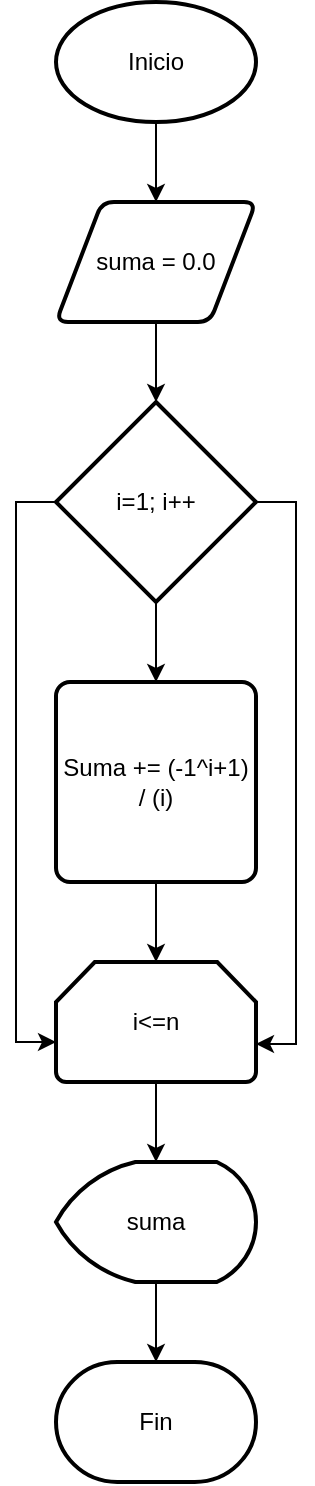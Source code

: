 <mxfile version="24.3.1" type="github">
  <diagram name="Página-1" id="liOpF-56ouaAyCHtR6cH">
    <mxGraphModel dx="879" dy="440" grid="1" gridSize="10" guides="1" tooltips="1" connect="1" arrows="1" fold="1" page="1" pageScale="1" pageWidth="827" pageHeight="1169" math="0" shadow="0">
      <root>
        <mxCell id="0" />
        <mxCell id="1" parent="0" />
        <mxCell id="7XgWrm8G9-q8L6pfrLiT-11" value="" style="edgeStyle=orthogonalEdgeStyle;rounded=0;orthogonalLoop=1;jettySize=auto;html=1;" edge="1" parent="1" source="7XgWrm8G9-q8L6pfrLiT-1" target="7XgWrm8G9-q8L6pfrLiT-2">
          <mxGeometry relative="1" as="geometry" />
        </mxCell>
        <mxCell id="7XgWrm8G9-q8L6pfrLiT-1" value="Inicio" style="strokeWidth=2;html=1;shape=mxgraph.flowchart.start_1;whiteSpace=wrap;" vertex="1" parent="1">
          <mxGeometry x="364" y="10" width="100" height="60" as="geometry" />
        </mxCell>
        <mxCell id="7XgWrm8G9-q8L6pfrLiT-10" value="" style="edgeStyle=orthogonalEdgeStyle;rounded=0;orthogonalLoop=1;jettySize=auto;html=1;" edge="1" parent="1" source="7XgWrm8G9-q8L6pfrLiT-2" target="7XgWrm8G9-q8L6pfrLiT-3">
          <mxGeometry relative="1" as="geometry" />
        </mxCell>
        <mxCell id="7XgWrm8G9-q8L6pfrLiT-2" value="suma = 0.0" style="shape=parallelogram;html=1;strokeWidth=2;perimeter=parallelogramPerimeter;whiteSpace=wrap;rounded=1;arcSize=12;size=0.23;" vertex="1" parent="1">
          <mxGeometry x="364" y="110" width="100" height="60" as="geometry" />
        </mxCell>
        <mxCell id="7XgWrm8G9-q8L6pfrLiT-9" value="" style="edgeStyle=orthogonalEdgeStyle;rounded=0;orthogonalLoop=1;jettySize=auto;html=1;" edge="1" parent="1" source="7XgWrm8G9-q8L6pfrLiT-3" target="7XgWrm8G9-q8L6pfrLiT-4">
          <mxGeometry relative="1" as="geometry" />
        </mxCell>
        <mxCell id="7XgWrm8G9-q8L6pfrLiT-3" value="i=1; i++" style="strokeWidth=2;html=1;shape=mxgraph.flowchart.decision;whiteSpace=wrap;" vertex="1" parent="1">
          <mxGeometry x="364" y="210" width="100" height="100" as="geometry" />
        </mxCell>
        <mxCell id="7XgWrm8G9-q8L6pfrLiT-8" value="" style="edgeStyle=orthogonalEdgeStyle;rounded=0;orthogonalLoop=1;jettySize=auto;html=1;" edge="1" parent="1" source="7XgWrm8G9-q8L6pfrLiT-4" target="7XgWrm8G9-q8L6pfrLiT-5">
          <mxGeometry relative="1" as="geometry" />
        </mxCell>
        <mxCell id="7XgWrm8G9-q8L6pfrLiT-4" value="Suma += (-1^i+1) / (i)" style="rounded=1;whiteSpace=wrap;html=1;absoluteArcSize=1;arcSize=14;strokeWidth=2;" vertex="1" parent="1">
          <mxGeometry x="364" y="350" width="100" height="100" as="geometry" />
        </mxCell>
        <mxCell id="7XgWrm8G9-q8L6pfrLiT-13" value="" style="edgeStyle=orthogonalEdgeStyle;rounded=0;orthogonalLoop=1;jettySize=auto;html=1;" edge="1" parent="1" source="7XgWrm8G9-q8L6pfrLiT-5" target="7XgWrm8G9-q8L6pfrLiT-12">
          <mxGeometry relative="1" as="geometry" />
        </mxCell>
        <mxCell id="7XgWrm8G9-q8L6pfrLiT-5" value="i&amp;lt;=n" style="strokeWidth=2;html=1;shape=mxgraph.flowchart.loop_limit;whiteSpace=wrap;" vertex="1" parent="1">
          <mxGeometry x="364" y="490" width="100" height="60" as="geometry" />
        </mxCell>
        <mxCell id="7XgWrm8G9-q8L6pfrLiT-6" style="edgeStyle=orthogonalEdgeStyle;rounded=0;orthogonalLoop=1;jettySize=auto;html=1;entryX=0;entryY=0.667;entryDx=0;entryDy=0;entryPerimeter=0;" edge="1" parent="1" source="7XgWrm8G9-q8L6pfrLiT-3" target="7XgWrm8G9-q8L6pfrLiT-5">
          <mxGeometry relative="1" as="geometry">
            <Array as="points">
              <mxPoint x="344" y="260" />
              <mxPoint x="344" y="530" />
            </Array>
          </mxGeometry>
        </mxCell>
        <mxCell id="7XgWrm8G9-q8L6pfrLiT-7" style="edgeStyle=orthogonalEdgeStyle;rounded=0;orthogonalLoop=1;jettySize=auto;html=1;entryX=1;entryY=0.683;entryDx=0;entryDy=0;entryPerimeter=0;" edge="1" parent="1" source="7XgWrm8G9-q8L6pfrLiT-3" target="7XgWrm8G9-q8L6pfrLiT-5">
          <mxGeometry relative="1" as="geometry">
            <Array as="points">
              <mxPoint x="484" y="260" />
              <mxPoint x="484" y="531" />
            </Array>
          </mxGeometry>
        </mxCell>
        <mxCell id="7XgWrm8G9-q8L6pfrLiT-15" value="" style="edgeStyle=orthogonalEdgeStyle;rounded=0;orthogonalLoop=1;jettySize=auto;html=1;" edge="1" parent="1" source="7XgWrm8G9-q8L6pfrLiT-12" target="7XgWrm8G9-q8L6pfrLiT-14">
          <mxGeometry relative="1" as="geometry" />
        </mxCell>
        <mxCell id="7XgWrm8G9-q8L6pfrLiT-12" value="suma" style="strokeWidth=2;html=1;shape=mxgraph.flowchart.display;whiteSpace=wrap;" vertex="1" parent="1">
          <mxGeometry x="364" y="590" width="100" height="60" as="geometry" />
        </mxCell>
        <mxCell id="7XgWrm8G9-q8L6pfrLiT-14" value="Fin" style="strokeWidth=2;html=1;shape=mxgraph.flowchart.terminator;whiteSpace=wrap;" vertex="1" parent="1">
          <mxGeometry x="364" y="690" width="100" height="60" as="geometry" />
        </mxCell>
      </root>
    </mxGraphModel>
  </diagram>
</mxfile>
